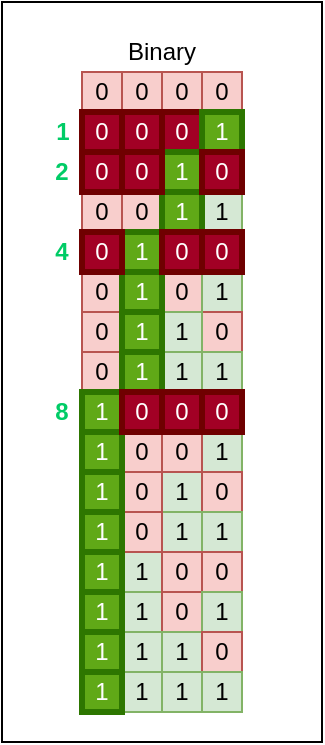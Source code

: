 <mxfile version="20.8.16" type="device"><diagram name="Page-1" id="rO2bwCAvRgl7nx5soJiC"><mxGraphModel dx="819" dy="488" grid="1" gridSize="10" guides="1" tooltips="1" connect="1" arrows="1" fold="1" page="1" pageScale="1" pageWidth="850" pageHeight="1100" math="0" shadow="0"><root><mxCell id="0"/><mxCell id="1" parent="0"/><mxCell id="Gb-h2LPQe3YoroKYq75x-18" value="" style="rounded=0;whiteSpace=wrap;html=1;strokeWidth=1;" vertex="1" parent="1"><mxGeometry x="140" y="120" width="160" height="370" as="geometry"/></mxCell><mxCell id="8Z9_9dAg5iWKAm85-pQ4-5" value="0" style="whiteSpace=wrap;html=1;aspect=fixed;fillColor=#f8cecc;strokeColor=#b85450;" parent="1" vertex="1"><mxGeometry x="180" y="155" width="20" height="20" as="geometry"/></mxCell><mxCell id="8Z9_9dAg5iWKAm85-pQ4-6" value="0" style="whiteSpace=wrap;html=1;aspect=fixed;fillColor=#f8cecc;strokeColor=#b85450;" parent="1" vertex="1"><mxGeometry x="200" y="155" width="20" height="20" as="geometry"/></mxCell><mxCell id="8Z9_9dAg5iWKAm85-pQ4-7" value="0" style="whiteSpace=wrap;html=1;aspect=fixed;fillColor=#f8cecc;strokeColor=#b85450;" parent="1" vertex="1"><mxGeometry x="220" y="155" width="20" height="20" as="geometry"/></mxCell><mxCell id="8Z9_9dAg5iWKAm85-pQ4-8" value="0" style="whiteSpace=wrap;html=1;aspect=fixed;fillColor=#f8cecc;strokeColor=#b85450;strokeWidth=1;" parent="1" vertex="1"><mxGeometry x="240" y="155" width="20" height="20" as="geometry"/></mxCell><mxCell id="8Z9_9dAg5iWKAm85-pQ4-9" value="0" style="whiteSpace=wrap;html=1;aspect=fixed;fillColor=#a20025;strokeColor=#6F0000;fontColor=#ffffff;strokeWidth=3;" parent="1" vertex="1"><mxGeometry x="180" y="175" width="20" height="20" as="geometry"/></mxCell><mxCell id="8Z9_9dAg5iWKAm85-pQ4-10" value="0" style="whiteSpace=wrap;html=1;aspect=fixed;fillColor=#a20025;strokeColor=#6F0000;fontColor=#ffffff;strokeWidth=3;" parent="1" vertex="1"><mxGeometry x="200" y="175" width="20" height="20" as="geometry"/></mxCell><mxCell id="8Z9_9dAg5iWKAm85-pQ4-11" value="0" style="whiteSpace=wrap;html=1;aspect=fixed;fillColor=#a20025;strokeColor=#6F0000;fontColor=#ffffff;strokeWidth=3;" parent="1" vertex="1"><mxGeometry x="220" y="175" width="20" height="20" as="geometry"/></mxCell><mxCell id="8Z9_9dAg5iWKAm85-pQ4-17" value="0" style="whiteSpace=wrap;html=1;aspect=fixed;fillColor=#f8cecc;strokeColor=#b85450;" parent="1" vertex="1"><mxGeometry x="180" y="215" width="20" height="20" as="geometry"/></mxCell><mxCell id="8Z9_9dAg5iWKAm85-pQ4-18" value="0" style="whiteSpace=wrap;html=1;aspect=fixed;fillColor=#f8cecc;strokeColor=#b85450;" parent="1" vertex="1"><mxGeometry x="200" y="215" width="20" height="20" as="geometry"/></mxCell><mxCell id="8Z9_9dAg5iWKAm85-pQ4-20" value="1" style="whiteSpace=wrap;html=1;aspect=fixed;fillColor=#d5e8d4;strokeColor=#82b366;strokeWidth=1;" parent="1" vertex="1"><mxGeometry x="240" y="215" width="20" height="20" as="geometry"/></mxCell><mxCell id="8Z9_9dAg5iWKAm85-pQ4-25" value="0" style="whiteSpace=wrap;html=1;aspect=fixed;fillColor=#f8cecc;strokeColor=#b85450;" parent="1" vertex="1"><mxGeometry x="180" y="255" width="20" height="20" as="geometry"/></mxCell><mxCell id="8Z9_9dAg5iWKAm85-pQ4-27" value="0" style="whiteSpace=wrap;html=1;aspect=fixed;fillColor=#f8cecc;strokeColor=#b85450;" parent="1" vertex="1"><mxGeometry x="220" y="255" width="20" height="20" as="geometry"/></mxCell><mxCell id="8Z9_9dAg5iWKAm85-pQ4-28" value="1" style="whiteSpace=wrap;html=1;aspect=fixed;fillColor=#d5e8d4;strokeColor=#82b366;strokeWidth=1;" parent="1" vertex="1"><mxGeometry x="240" y="255" width="20" height="20" as="geometry"/></mxCell><mxCell id="8Z9_9dAg5iWKAm85-pQ4-29" value="0" style="whiteSpace=wrap;html=1;aspect=fixed;fillColor=#f8cecc;strokeColor=#b85450;" parent="1" vertex="1"><mxGeometry x="180" y="275" width="20" height="20" as="geometry"/></mxCell><mxCell id="8Z9_9dAg5iWKAm85-pQ4-32" value="0" style="whiteSpace=wrap;html=1;aspect=fixed;fillColor=#f8cecc;strokeColor=#b85450;strokeWidth=1;" parent="1" vertex="1"><mxGeometry x="240" y="275" width="20" height="20" as="geometry"/></mxCell><mxCell id="8Z9_9dAg5iWKAm85-pQ4-33" value="0" style="whiteSpace=wrap;html=1;aspect=fixed;fillColor=#f8cecc;strokeColor=#b85450;" parent="1" vertex="1"><mxGeometry x="180" y="295" width="20" height="20" as="geometry"/></mxCell><mxCell id="8Z9_9dAg5iWKAm85-pQ4-44" value="1" style="whiteSpace=wrap;html=1;aspect=fixed;fillColor=#d5e8d4;strokeColor=#82b366;strokeWidth=1;" parent="1" vertex="1"><mxGeometry x="240" y="335" width="20" height="20" as="geometry"/></mxCell><mxCell id="8Z9_9dAg5iWKAm85-pQ4-47" value="1" style="whiteSpace=wrap;html=1;aspect=fixed;fillColor=#d5e8d4;strokeColor=#82b366;" parent="1" vertex="1"><mxGeometry x="220" y="355" width="20" height="20" as="geometry"/></mxCell><mxCell id="8Z9_9dAg5iWKAm85-pQ4-48" value="0" style="whiteSpace=wrap;html=1;aspect=fixed;fillColor=#f8cecc;strokeColor=#b85450;strokeWidth=1;" parent="1" vertex="1"><mxGeometry x="240" y="355" width="20" height="20" as="geometry"/></mxCell><mxCell id="8Z9_9dAg5iWKAm85-pQ4-51" value="1" style="whiteSpace=wrap;html=1;aspect=fixed;fillColor=#d5e8d4;strokeColor=#82b366;" parent="1" vertex="1"><mxGeometry x="220" y="375" width="20" height="20" as="geometry"/></mxCell><mxCell id="8Z9_9dAg5iWKAm85-pQ4-52" value="1" style="whiteSpace=wrap;html=1;aspect=fixed;fillColor=#d5e8d4;strokeColor=#82b366;strokeWidth=1;" parent="1" vertex="1"><mxGeometry x="240" y="375" width="20" height="20" as="geometry"/></mxCell><mxCell id="8Z9_9dAg5iWKAm85-pQ4-54" value="1" style="whiteSpace=wrap;html=1;aspect=fixed;fillColor=#d5e8d4;strokeColor=#82b366;" parent="1" vertex="1"><mxGeometry x="200" y="395" width="20" height="20" as="geometry"/></mxCell><mxCell id="8Z9_9dAg5iWKAm85-pQ4-55" value="0" style="whiteSpace=wrap;html=1;aspect=fixed;fillColor=#f8cecc;strokeColor=#b85450;strokeWidth=1;" parent="1" vertex="1"><mxGeometry x="220" y="395" width="20" height="20" as="geometry"/></mxCell><mxCell id="8Z9_9dAg5iWKAm85-pQ4-56" value="0" style="whiteSpace=wrap;html=1;aspect=fixed;fillColor=#f8cecc;strokeColor=#b85450;strokeWidth=1;" parent="1" vertex="1"><mxGeometry x="240" y="395" width="20" height="20" as="geometry"/></mxCell><mxCell id="8Z9_9dAg5iWKAm85-pQ4-58" value="1" style="whiteSpace=wrap;html=1;aspect=fixed;fillColor=#d5e8d4;strokeColor=#82b366;" parent="1" vertex="1"><mxGeometry x="200" y="415" width="20" height="20" as="geometry"/></mxCell><mxCell id="8Z9_9dAg5iWKAm85-pQ4-59" value="0" style="whiteSpace=wrap;html=1;aspect=fixed;fillColor=#f8cecc;strokeColor=#b85450;strokeWidth=1;" parent="1" vertex="1"><mxGeometry x="220" y="415" width="20" height="20" as="geometry"/></mxCell><mxCell id="8Z9_9dAg5iWKAm85-pQ4-60" value="1" style="whiteSpace=wrap;html=1;aspect=fixed;fillColor=#d5e8d4;strokeColor=#82b366;strokeWidth=1;" parent="1" vertex="1"><mxGeometry x="240" y="415" width="20" height="20" as="geometry"/></mxCell><mxCell id="8Z9_9dAg5iWKAm85-pQ4-62" value="1" style="whiteSpace=wrap;html=1;aspect=fixed;fillColor=#d5e8d4;strokeColor=#82b366;" parent="1" vertex="1"><mxGeometry x="200" y="435" width="20" height="20" as="geometry"/></mxCell><mxCell id="8Z9_9dAg5iWKAm85-pQ4-63" value="1" style="whiteSpace=wrap;html=1;aspect=fixed;fillColor=#d5e8d4;strokeColor=#82b366;" parent="1" vertex="1"><mxGeometry x="220" y="435" width="20" height="20" as="geometry"/></mxCell><mxCell id="8Z9_9dAg5iWKAm85-pQ4-64" value="0" style="whiteSpace=wrap;html=1;aspect=fixed;fillColor=#f8cecc;strokeColor=#b85450;strokeWidth=1;" parent="1" vertex="1"><mxGeometry x="240" y="435" width="20" height="20" as="geometry"/></mxCell><mxCell id="8Z9_9dAg5iWKAm85-pQ4-66" value="1" style="whiteSpace=wrap;html=1;aspect=fixed;fillColor=#d5e8d4;strokeColor=#82b366;" parent="1" vertex="1"><mxGeometry x="200" y="455" width="20" height="20" as="geometry"/></mxCell><mxCell id="8Z9_9dAg5iWKAm85-pQ4-67" value="1" style="whiteSpace=wrap;html=1;aspect=fixed;fillColor=#d5e8d4;strokeColor=#82b366;" parent="1" vertex="1"><mxGeometry x="220" y="455" width="20" height="20" as="geometry"/></mxCell><mxCell id="8Z9_9dAg5iWKAm85-pQ4-68" value="1" style="whiteSpace=wrap;html=1;aspect=fixed;fillColor=#d5e8d4;strokeColor=#82b366;strokeWidth=1;" parent="1" vertex="1"><mxGeometry x="240" y="455" width="20" height="20" as="geometry"/></mxCell><mxCell id="8Z9_9dAg5iWKAm85-pQ4-69" value="Binary" style="text;html=1;strokeColor=none;fillColor=none;align=center;verticalAlign=middle;whiteSpace=wrap;rounded=0;" parent="1" vertex="1"><mxGeometry x="190" y="130" width="60" height="30" as="geometry"/></mxCell><mxCell id="8Z9_9dAg5iWKAm85-pQ4-31" value="1" style="whiteSpace=wrap;html=1;aspect=fixed;fillColor=#d5e8d4;strokeColor=#82b366;strokeWidth=1;" parent="1" vertex="1"><mxGeometry x="220" y="275" width="20" height="20" as="geometry"/></mxCell><mxCell id="8Z9_9dAg5iWKAm85-pQ4-35" value="1" style="whiteSpace=wrap;html=1;aspect=fixed;fillColor=#d5e8d4;strokeColor=#82b366;strokeWidth=1;" parent="1" vertex="1"><mxGeometry x="220" y="295" width="20" height="20" as="geometry"/></mxCell><mxCell id="8Z9_9dAg5iWKAm85-pQ4-36" value="1" style="whiteSpace=wrap;html=1;aspect=fixed;fillColor=#d5e8d4;strokeColor=#82b366;strokeWidth=1;" parent="1" vertex="1"><mxGeometry x="240" y="295" width="20" height="20" as="geometry"/></mxCell><mxCell id="8Z9_9dAg5iWKAm85-pQ4-43" value="0" style="whiteSpace=wrap;html=1;aspect=fixed;fillColor=#f8cecc;strokeColor=#b85450;strokeWidth=1;" parent="1" vertex="1"><mxGeometry x="220" y="335" width="20" height="20" as="geometry"/></mxCell><mxCell id="8Z9_9dAg5iWKAm85-pQ4-46" value="0" style="whiteSpace=wrap;html=1;aspect=fixed;fillColor=#f8cecc;strokeColor=#b85450;strokeWidth=1;" parent="1" vertex="1"><mxGeometry x="200" y="355" width="20" height="20" as="geometry"/></mxCell><mxCell id="8Z9_9dAg5iWKAm85-pQ4-50" value="0" style="whiteSpace=wrap;html=1;aspect=fixed;fillColor=#f8cecc;strokeColor=#b85450;strokeWidth=1;" parent="1" vertex="1"><mxGeometry x="200" y="375" width="20" height="20" as="geometry"/></mxCell><mxCell id="Gb-h2LPQe3YoroKYq75x-1" value="0" style="whiteSpace=wrap;html=1;aspect=fixed;fillColor=#f8cecc;strokeColor=#b85450;strokeWidth=1;" vertex="1" parent="1"><mxGeometry x="200" y="335" width="20" height="20" as="geometry"/></mxCell><mxCell id="8Z9_9dAg5iWKAm85-pQ4-12" value="1" style="whiteSpace=wrap;html=1;aspect=fixed;fillColor=#60a917;strokeColor=#2D7600;strokeWidth=3;fontColor=#ffffff;" parent="1" vertex="1"><mxGeometry x="240" y="175" width="20" height="20" as="geometry"/></mxCell><mxCell id="8Z9_9dAg5iWKAm85-pQ4-15" value="1" style="whiteSpace=wrap;html=1;aspect=fixed;fillColor=#60a917;strokeColor=#2D7600;strokeWidth=3;fontColor=#ffffff;" parent="1" vertex="1"><mxGeometry x="220" y="195" width="20" height="20" as="geometry"/></mxCell><mxCell id="8Z9_9dAg5iWKAm85-pQ4-19" value="1" style="whiteSpace=wrap;html=1;aspect=fixed;fillColor=#60a917;strokeColor=#2D7600;strokeWidth=3;fontColor=#ffffff;" parent="1" vertex="1"><mxGeometry x="220" y="215" width="20" height="20" as="geometry"/></mxCell><mxCell id="8Z9_9dAg5iWKAm85-pQ4-37" value="1" style="whiteSpace=wrap;html=1;aspect=fixed;fillColor=#60a917;strokeColor=#2D7600;strokeWidth=3;fontColor=#ffffff;" parent="1" vertex="1"><mxGeometry x="180" y="315" width="20" height="20" as="geometry"/></mxCell><mxCell id="8Z9_9dAg5iWKAm85-pQ4-41" value="1" style="whiteSpace=wrap;html=1;aspect=fixed;fillColor=#60a917;strokeColor=#2D7600;strokeWidth=3;fontColor=#ffffff;" parent="1" vertex="1"><mxGeometry x="180" y="335" width="20" height="20" as="geometry"/></mxCell><mxCell id="8Z9_9dAg5iWKAm85-pQ4-45" value="1" style="whiteSpace=wrap;html=1;aspect=fixed;fillColor=#60a917;strokeColor=#2D7600;strokeWidth=3;fontColor=#ffffff;" parent="1" vertex="1"><mxGeometry x="180" y="355" width="20" height="20" as="geometry"/></mxCell><mxCell id="8Z9_9dAg5iWKAm85-pQ4-49" value="1" style="whiteSpace=wrap;html=1;aspect=fixed;fillColor=#60a917;strokeColor=#2D7600;strokeWidth=3;fontColor=#ffffff;" parent="1" vertex="1"><mxGeometry x="180" y="375" width="20" height="20" as="geometry"/></mxCell><mxCell id="8Z9_9dAg5iWKAm85-pQ4-53" value="1" style="whiteSpace=wrap;html=1;aspect=fixed;fillColor=#60a917;strokeColor=#2D7600;strokeWidth=3;fontColor=#ffffff;" parent="1" vertex="1"><mxGeometry x="180" y="395" width="20" height="20" as="geometry"/></mxCell><mxCell id="8Z9_9dAg5iWKAm85-pQ4-57" value="1" style="whiteSpace=wrap;html=1;aspect=fixed;fillColor=#60a917;strokeColor=#2D7600;strokeWidth=3;fontColor=#ffffff;" parent="1" vertex="1"><mxGeometry x="180" y="415" width="20" height="20" as="geometry"/></mxCell><mxCell id="8Z9_9dAg5iWKAm85-pQ4-61" value="1" style="whiteSpace=wrap;html=1;aspect=fixed;fillColor=#60a917;strokeColor=#2D7600;strokeWidth=3;fontColor=#ffffff;" parent="1" vertex="1"><mxGeometry x="180" y="435" width="20" height="20" as="geometry"/></mxCell><mxCell id="8Z9_9dAg5iWKAm85-pQ4-65" value="1" style="whiteSpace=wrap;html=1;aspect=fixed;fillColor=#60a917;strokeColor=#2D7600;strokeWidth=3;fontColor=#ffffff;" parent="1" vertex="1"><mxGeometry x="180" y="455" width="20" height="20" as="geometry"/></mxCell><mxCell id="8Z9_9dAg5iWKAm85-pQ4-22" value="1" style="whiteSpace=wrap;html=1;aspect=fixed;fillColor=#60a917;strokeColor=#2D7600;strokeWidth=3;fontColor=#ffffff;" parent="1" vertex="1"><mxGeometry x="200" y="235" width="20" height="20" as="geometry"/></mxCell><mxCell id="8Z9_9dAg5iWKAm85-pQ4-26" value="1" style="whiteSpace=wrap;html=1;aspect=fixed;fillColor=#60a917;strokeColor=#2D7600;strokeWidth=3;fontColor=#ffffff;" parent="1" vertex="1"><mxGeometry x="200" y="255" width="20" height="20" as="geometry"/></mxCell><mxCell id="8Z9_9dAg5iWKAm85-pQ4-30" value="1" style="whiteSpace=wrap;html=1;aspect=fixed;fillColor=#60a917;strokeColor=#2D7600;strokeWidth=3;fontColor=#ffffff;" parent="1" vertex="1"><mxGeometry x="200" y="275" width="20" height="20" as="geometry"/></mxCell><mxCell id="8Z9_9dAg5iWKAm85-pQ4-34" value="1" style="whiteSpace=wrap;html=1;aspect=fixed;fillColor=#60a917;strokeColor=#2D7600;strokeWidth=3;fontColor=#ffffff;" parent="1" vertex="1"><mxGeometry x="200" y="295" width="20" height="20" as="geometry"/></mxCell><mxCell id="8Z9_9dAg5iWKAm85-pQ4-38" value="0" style="whiteSpace=wrap;html=1;aspect=fixed;fillColor=#a20025;strokeColor=#6F0000;strokeWidth=3;fontColor=#ffffff;" parent="1" vertex="1"><mxGeometry x="200" y="315" width="20" height="20" as="geometry"/></mxCell><mxCell id="8Z9_9dAg5iWKAm85-pQ4-39" value="0" style="whiteSpace=wrap;html=1;aspect=fixed;fillColor=#a20025;strokeColor=#6F0000;strokeWidth=3;fontColor=#ffffff;" parent="1" vertex="1"><mxGeometry x="220" y="315" width="20" height="20" as="geometry"/></mxCell><mxCell id="8Z9_9dAg5iWKAm85-pQ4-40" value="0" style="whiteSpace=wrap;html=1;aspect=fixed;fillColor=#a20025;strokeColor=#6F0000;strokeWidth=3;fontColor=#ffffff;" parent="1" vertex="1"><mxGeometry x="240" y="315" width="20" height="20" as="geometry"/></mxCell><mxCell id="8Z9_9dAg5iWKAm85-pQ4-21" value="0" style="whiteSpace=wrap;html=1;aspect=fixed;fillColor=#a20025;strokeColor=#6F0000;fontColor=#ffffff;strokeWidth=3;" parent="1" vertex="1"><mxGeometry x="180" y="235" width="20" height="20" as="geometry"/></mxCell><mxCell id="8Z9_9dAg5iWKAm85-pQ4-23" value="0" style="whiteSpace=wrap;html=1;aspect=fixed;fillColor=#a20025;strokeColor=#6F0000;fontColor=#ffffff;strokeWidth=3;" parent="1" vertex="1"><mxGeometry x="220" y="235" width="20" height="20" as="geometry"/></mxCell><mxCell id="8Z9_9dAg5iWKAm85-pQ4-24" value="0" style="whiteSpace=wrap;html=1;aspect=fixed;fillColor=#a20025;strokeColor=#6F0000;strokeWidth=3;fontColor=#ffffff;" parent="1" vertex="1"><mxGeometry x="240" y="235" width="20" height="20" as="geometry"/></mxCell><mxCell id="8Z9_9dAg5iWKAm85-pQ4-13" value="0" style="whiteSpace=wrap;html=1;aspect=fixed;fillColor=#a20025;strokeColor=#6F0000;fontColor=#ffffff;strokeWidth=3;" parent="1" vertex="1"><mxGeometry x="180" y="195" width="20" height="20" as="geometry"/></mxCell><mxCell id="8Z9_9dAg5iWKAm85-pQ4-14" value="0" style="whiteSpace=wrap;html=1;aspect=fixed;fillColor=#a20025;strokeColor=#6F0000;fontColor=#ffffff;strokeWidth=3;" parent="1" vertex="1"><mxGeometry x="200" y="195" width="20" height="20" as="geometry"/></mxCell><mxCell id="8Z9_9dAg5iWKAm85-pQ4-16" value="0" style="whiteSpace=wrap;html=1;aspect=fixed;fillColor=#a20025;strokeColor=#6F0000;strokeWidth=3;fontColor=#ffffff;" parent="1" vertex="1"><mxGeometry x="240" y="195" width="20" height="20" as="geometry"/></mxCell><mxCell id="Gb-h2LPQe3YoroKYq75x-3" value="1" style="text;html=1;strokeColor=none;fillColor=none;align=center;verticalAlign=middle;rounded=0;fontStyle=1;fontColor=#00CC66;" vertex="1" parent="1"><mxGeometry x="150" y="170" width="40" height="30" as="geometry"/></mxCell><mxCell id="Gb-h2LPQe3YoroKYq75x-4" value="&lt;b&gt;2&lt;/b&gt;" style="text;html=1;strokeColor=none;fillColor=none;align=center;verticalAlign=middle;whiteSpace=wrap;rounded=0;fontColor=#00CC66;" vertex="1" parent="1"><mxGeometry x="150" y="190" width="40" height="30" as="geometry"/></mxCell><mxCell id="Gb-h2LPQe3YoroKYq75x-6" value="&lt;b&gt;&lt;font color=&quot;#00cc66&quot;&gt;4&lt;/font&gt;&lt;/b&gt;" style="text;html=1;strokeColor=none;fillColor=none;align=center;verticalAlign=middle;whiteSpace=wrap;rounded=0;" vertex="1" parent="1"><mxGeometry x="150" y="230" width="40" height="30" as="geometry"/></mxCell><mxCell id="Gb-h2LPQe3YoroKYq75x-10" value="&lt;font color=&quot;#00cc66&quot;&gt;&lt;b&gt;8&lt;/b&gt;&lt;/font&gt;" style="text;html=1;strokeColor=none;fillColor=none;align=center;verticalAlign=middle;whiteSpace=wrap;rounded=0;" vertex="1" parent="1"><mxGeometry x="150" y="310" width="40" height="30" as="geometry"/></mxCell></root></mxGraphModel></diagram></mxfile>
